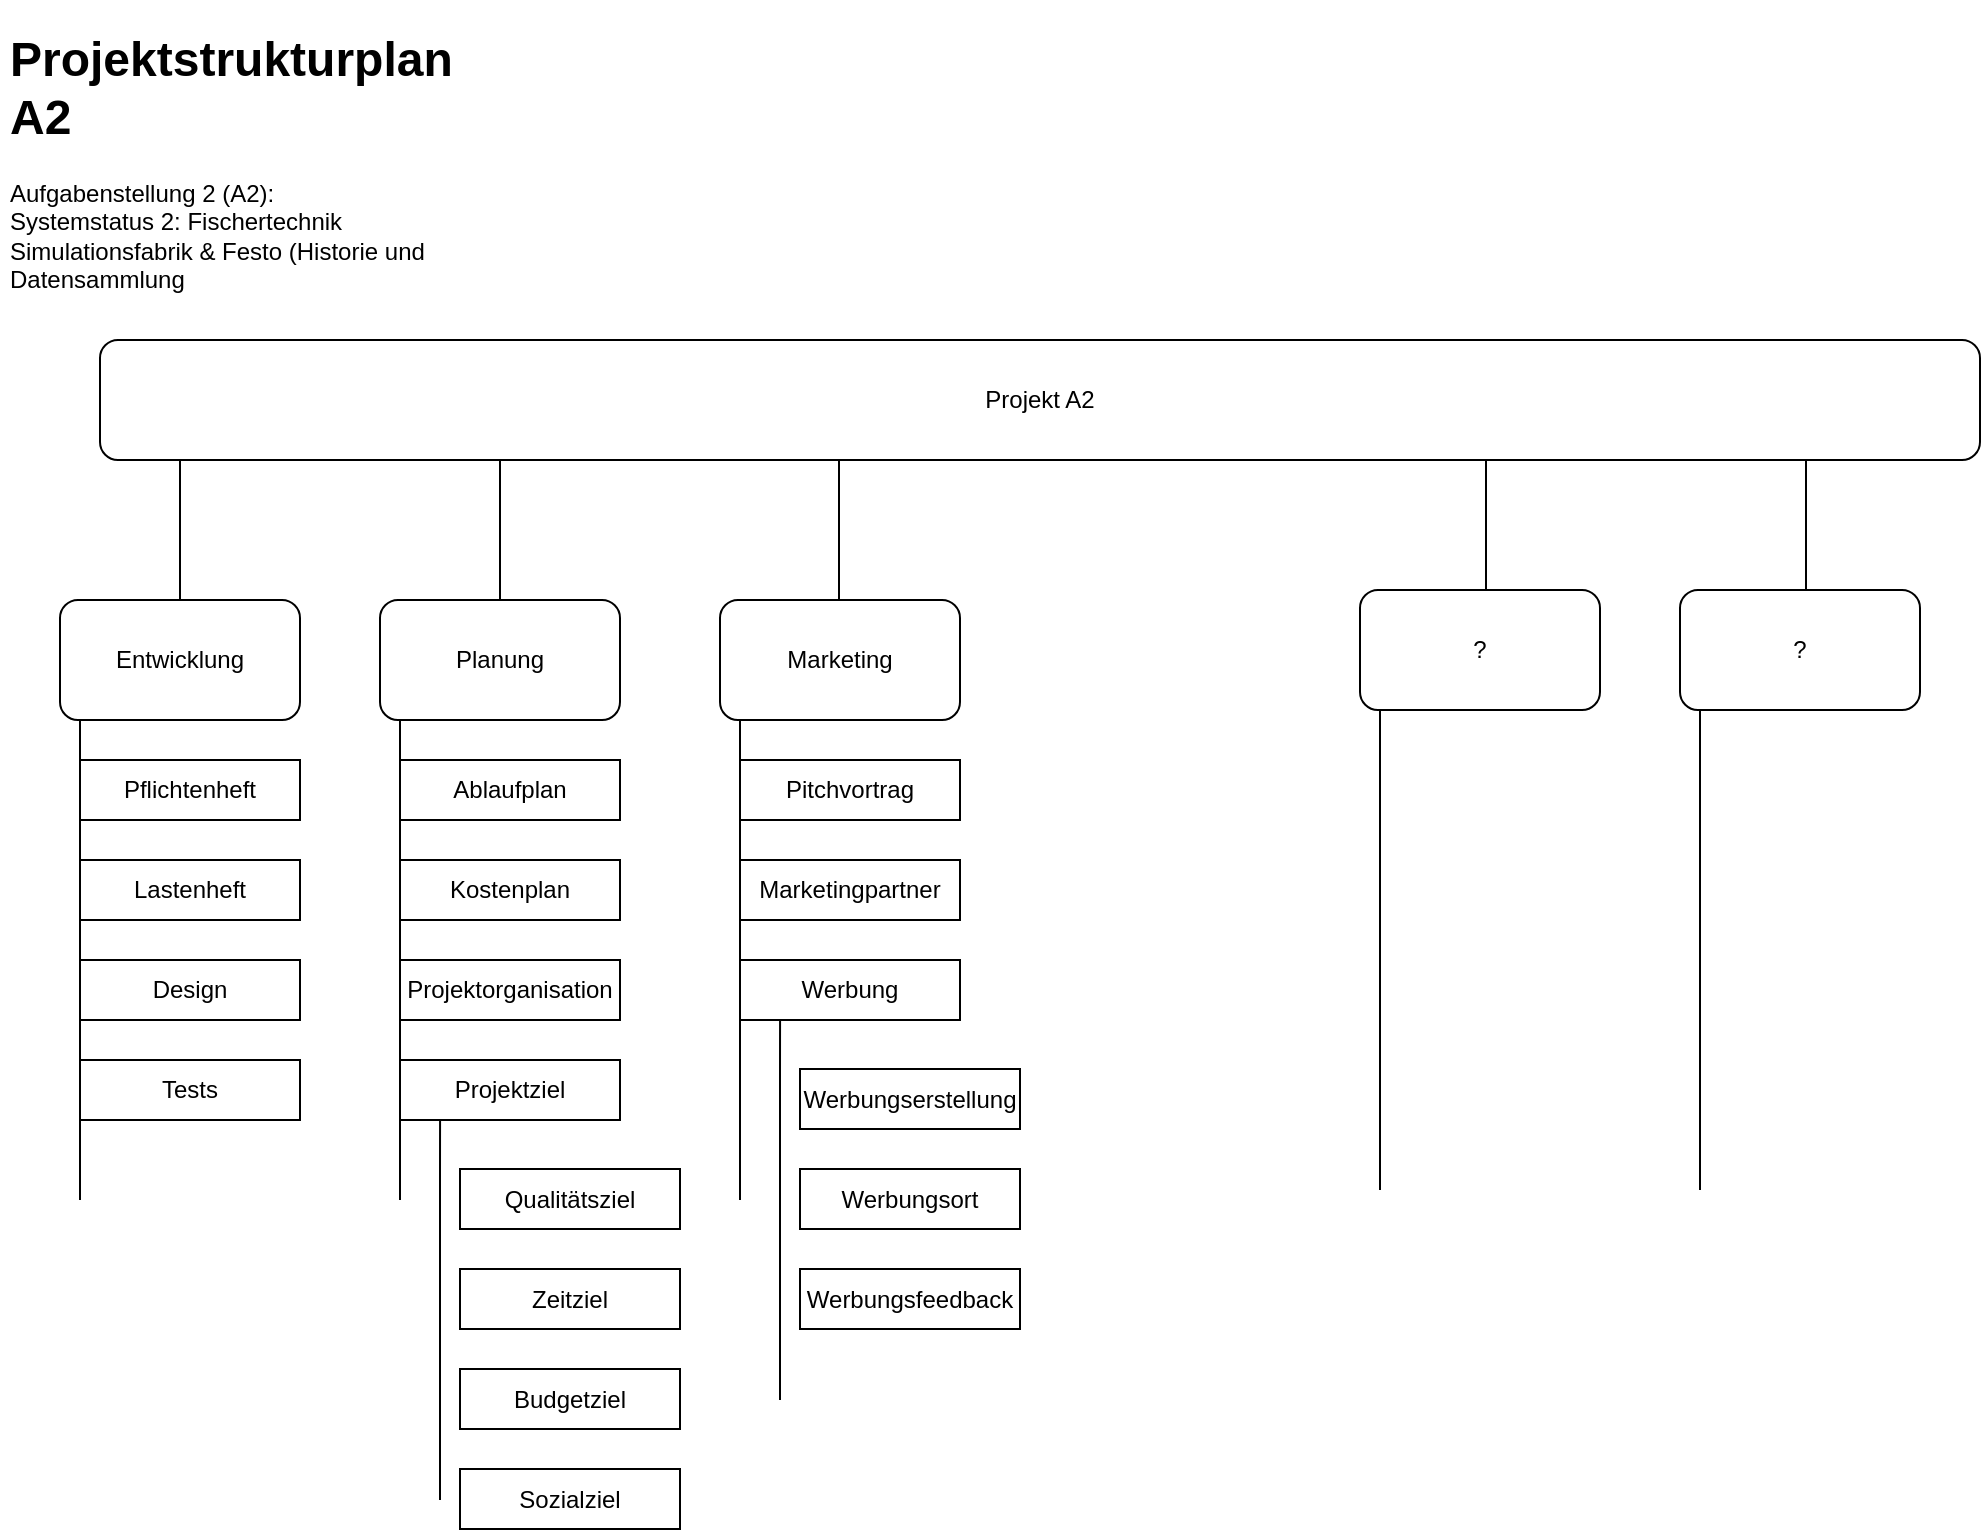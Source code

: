 <mxfile version="14.6.13" type="device"><diagram id="prtHgNgQTEPvFCAcTncT" name="Page-1"><mxGraphModel dx="1278" dy="948" grid="1" gridSize="10" guides="1" tooltips="1" connect="1" arrows="1" fold="1" page="1" pageScale="1" pageWidth="827" pageHeight="1169" math="0" shadow="0"><root><mxCell id="0"/><mxCell id="1" parent="0"/><mxCell id="kpeUDsSoEj6s4cKL5-xz-215" value="Projekt A2" style="rounded=1;whiteSpace=wrap;html=1;" vertex="1" parent="1"><mxGeometry x="80" y="170" width="940" height="60" as="geometry"/></mxCell><mxCell id="kpeUDsSoEj6s4cKL5-xz-219" value="&lt;h1&gt;Projektstrukturplan A2&lt;/h1&gt;&lt;p&gt;Aufgabenstellung 2 (A2):&amp;nbsp;&lt;br&gt;Systemstatus 2: Fischertechnik Simulationsfabrik &amp;amp; Festo (Historie und Datensammlung&lt;/p&gt;&lt;p&gt;&lt;br&gt;&lt;/p&gt;" style="text;html=1;strokeColor=none;fillColor=none;spacing=5;spacingTop=-20;whiteSpace=wrap;overflow=hidden;rounded=0;" vertex="1" parent="1"><mxGeometry x="30" y="10" width="250" height="140" as="geometry"/></mxCell><mxCell id="kpeUDsSoEj6s4cKL5-xz-221" value="" style="endArrow=none;html=1;" edge="1" parent="1"><mxGeometry width="50" height="50" relative="1" as="geometry"><mxPoint x="120" y="300" as="sourcePoint"/><mxPoint x="120" y="230" as="targetPoint"/><Array as="points"><mxPoint x="120" y="270"/></Array></mxGeometry></mxCell><mxCell id="kpeUDsSoEj6s4cKL5-xz-222" value="Entwicklung&lt;br&gt;" style="rounded=1;whiteSpace=wrap;html=1;" vertex="1" parent="1"><mxGeometry x="60" y="300" width="120" height="60" as="geometry"/></mxCell><mxCell id="kpeUDsSoEj6s4cKL5-xz-223" value="" style="endArrow=none;html=1;" edge="1" parent="1"><mxGeometry width="50" height="50" relative="1" as="geometry"><mxPoint x="280" y="300" as="sourcePoint"/><mxPoint x="280" y="230" as="targetPoint"/><Array as="points"><mxPoint x="280" y="270"/></Array></mxGeometry></mxCell><mxCell id="kpeUDsSoEj6s4cKL5-xz-224" value="" style="endArrow=none;html=1;" edge="1" parent="1"><mxGeometry width="50" height="50" relative="1" as="geometry"><mxPoint x="449.5" y="300" as="sourcePoint"/><mxPoint x="449.5" y="230" as="targetPoint"/><Array as="points"><mxPoint x="449.5" y="270"/></Array></mxGeometry></mxCell><mxCell id="kpeUDsSoEj6s4cKL5-xz-225" value="" style="endArrow=none;html=1;" edge="1" parent="1"><mxGeometry width="50" height="50" relative="1" as="geometry"><mxPoint x="773" y="300" as="sourcePoint"/><mxPoint x="773" y="230" as="targetPoint"/><Array as="points"><mxPoint x="773" y="270"/></Array></mxGeometry></mxCell><mxCell id="kpeUDsSoEj6s4cKL5-xz-227" value="" style="endArrow=none;html=1;" edge="1" parent="1"><mxGeometry width="50" height="50" relative="1" as="geometry"><mxPoint x="933" y="300" as="sourcePoint"/><mxPoint x="933" y="230" as="targetPoint"/><Array as="points"><mxPoint x="933" y="270"/></Array></mxGeometry></mxCell><mxCell id="kpeUDsSoEj6s4cKL5-xz-228" value="Planung" style="rounded=1;whiteSpace=wrap;html=1;" vertex="1" parent="1"><mxGeometry x="220" y="300" width="120" height="60" as="geometry"/></mxCell><mxCell id="kpeUDsSoEj6s4cKL5-xz-229" value="Marketing" style="rounded=1;whiteSpace=wrap;html=1;" vertex="1" parent="1"><mxGeometry x="390" y="300" width="120" height="60" as="geometry"/></mxCell><mxCell id="kpeUDsSoEj6s4cKL5-xz-230" value="?" style="rounded=1;whiteSpace=wrap;html=1;" vertex="1" parent="1"><mxGeometry x="710" y="295" width="120" height="60" as="geometry"/></mxCell><mxCell id="kpeUDsSoEj6s4cKL5-xz-231" value="?" style="rounded=1;whiteSpace=wrap;html=1;" vertex="1" parent="1"><mxGeometry x="870" y="295" width="120" height="60" as="geometry"/></mxCell><mxCell id="kpeUDsSoEj6s4cKL5-xz-237" value="" style="endArrow=none;html=1;" edge="1" parent="1"><mxGeometry width="50" height="50" relative="1" as="geometry"><mxPoint x="70" y="600" as="sourcePoint"/><mxPoint x="70" y="360" as="targetPoint"/></mxGeometry></mxCell><mxCell id="kpeUDsSoEj6s4cKL5-xz-238" value="" style="endArrow=none;html=1;" edge="1" parent="1"><mxGeometry width="50" height="50" relative="1" as="geometry"><mxPoint x="230" y="600" as="sourcePoint"/><mxPoint x="230" y="360" as="targetPoint"/></mxGeometry></mxCell><mxCell id="kpeUDsSoEj6s4cKL5-xz-239" value="" style="endArrow=none;html=1;" edge="1" parent="1"><mxGeometry width="50" height="50" relative="1" as="geometry"><mxPoint x="400" y="600" as="sourcePoint"/><mxPoint x="400" y="360" as="targetPoint"/></mxGeometry></mxCell><mxCell id="kpeUDsSoEj6s4cKL5-xz-240" value="" style="endArrow=none;html=1;" edge="1" parent="1"><mxGeometry width="50" height="50" relative="1" as="geometry"><mxPoint x="720" y="595" as="sourcePoint"/><mxPoint x="720" y="355" as="targetPoint"/></mxGeometry></mxCell><mxCell id="kpeUDsSoEj6s4cKL5-xz-241" value="" style="endArrow=none;html=1;" edge="1" parent="1"><mxGeometry width="50" height="50" relative="1" as="geometry"><mxPoint x="880" y="595" as="sourcePoint"/><mxPoint x="880" y="355" as="targetPoint"/></mxGeometry></mxCell><mxCell id="kpeUDsSoEj6s4cKL5-xz-242" value="Pflichtenheft" style="rounded=0;whiteSpace=wrap;html=1;" vertex="1" parent="1"><mxGeometry x="70" y="380" width="110" height="30" as="geometry"/></mxCell><mxCell id="kpeUDsSoEj6s4cKL5-xz-244" value="Lastenheft" style="rounded=0;whiteSpace=wrap;html=1;" vertex="1" parent="1"><mxGeometry x="70" y="430" width="110" height="30" as="geometry"/></mxCell><mxCell id="kpeUDsSoEj6s4cKL5-xz-245" value="Design" style="rounded=0;whiteSpace=wrap;html=1;" vertex="1" parent="1"><mxGeometry x="70" y="480" width="110" height="30" as="geometry"/></mxCell><mxCell id="kpeUDsSoEj6s4cKL5-xz-246" value="Tests" style="rounded=0;whiteSpace=wrap;html=1;" vertex="1" parent="1"><mxGeometry x="70" y="530" width="110" height="30" as="geometry"/></mxCell><mxCell id="kpeUDsSoEj6s4cKL5-xz-247" value="Ablaufplan" style="rounded=0;whiteSpace=wrap;html=1;" vertex="1" parent="1"><mxGeometry x="230" y="380" width="110" height="30" as="geometry"/></mxCell><mxCell id="kpeUDsSoEj6s4cKL5-xz-248" value="Projektziel" style="rounded=0;whiteSpace=wrap;html=1;" vertex="1" parent="1"><mxGeometry x="230" y="530" width="110" height="30" as="geometry"/></mxCell><mxCell id="kpeUDsSoEj6s4cKL5-xz-249" value="Kostenplan" style="rounded=0;whiteSpace=wrap;html=1;" vertex="1" parent="1"><mxGeometry x="230" y="430" width="110" height="30" as="geometry"/></mxCell><mxCell id="kpeUDsSoEj6s4cKL5-xz-250" value="Projektorganisation" style="rounded=0;whiteSpace=wrap;html=1;" vertex="1" parent="1"><mxGeometry x="230" y="480" width="110" height="30" as="geometry"/></mxCell><mxCell id="kpeUDsSoEj6s4cKL5-xz-251" value="Pitchvortrag" style="rounded=0;whiteSpace=wrap;html=1;" vertex="1" parent="1"><mxGeometry x="400" y="380" width="110" height="30" as="geometry"/></mxCell><mxCell id="kpeUDsSoEj6s4cKL5-xz-252" value="" style="endArrow=none;html=1;entryX=0.364;entryY=1;entryDx=0;entryDy=0;entryPerimeter=0;" edge="1" parent="1"><mxGeometry width="50" height="50" relative="1" as="geometry"><mxPoint x="250" y="750" as="sourcePoint"/><mxPoint x="250.04" y="560" as="targetPoint"/><Array as="points"><mxPoint x="250" y="580"/></Array></mxGeometry></mxCell><mxCell id="kpeUDsSoEj6s4cKL5-xz-253" value="Qualitätsziel" style="rounded=0;whiteSpace=wrap;html=1;" vertex="1" parent="1"><mxGeometry x="260" y="584.5" width="110" height="30" as="geometry"/></mxCell><mxCell id="kpeUDsSoEj6s4cKL5-xz-254" value="Zeitziel" style="rounded=0;whiteSpace=wrap;html=1;" vertex="1" parent="1"><mxGeometry x="260" y="634.5" width="110" height="30" as="geometry"/></mxCell><mxCell id="kpeUDsSoEj6s4cKL5-xz-256" value="Budgetziel" style="rounded=0;whiteSpace=wrap;html=1;" vertex="1" parent="1"><mxGeometry x="260" y="684.5" width="110" height="30" as="geometry"/></mxCell><mxCell id="kpeUDsSoEj6s4cKL5-xz-257" value="Sozialziel" style="rounded=0;whiteSpace=wrap;html=1;" vertex="1" parent="1"><mxGeometry x="260" y="734.5" width="110" height="30" as="geometry"/></mxCell><mxCell id="kpeUDsSoEj6s4cKL5-xz-258" value="Marketingpartner" style="rounded=0;whiteSpace=wrap;html=1;" vertex="1" parent="1"><mxGeometry x="400" y="430" width="110" height="30" as="geometry"/></mxCell><mxCell id="kpeUDsSoEj6s4cKL5-xz-259" value="Werbung" style="rounded=0;whiteSpace=wrap;html=1;" vertex="1" parent="1"><mxGeometry x="400" y="480" width="110" height="30" as="geometry"/></mxCell><mxCell id="kpeUDsSoEj6s4cKL5-xz-260" value="" style="endArrow=none;html=1;entryX=0.364;entryY=1;entryDx=0;entryDy=0;entryPerimeter=0;" edge="1" parent="1"><mxGeometry width="50" height="50" relative="1" as="geometry"><mxPoint x="420" y="700" as="sourcePoint"/><mxPoint x="420.04" y="510" as="targetPoint"/><Array as="points"><mxPoint x="420" y="530"/></Array></mxGeometry></mxCell><mxCell id="kpeUDsSoEj6s4cKL5-xz-261" value="Werbungserstellung" style="rounded=0;whiteSpace=wrap;html=1;" vertex="1" parent="1"><mxGeometry x="430" y="534.5" width="110" height="30" as="geometry"/></mxCell><mxCell id="kpeUDsSoEj6s4cKL5-xz-262" value="Werbungsort" style="rounded=0;whiteSpace=wrap;html=1;" vertex="1" parent="1"><mxGeometry x="430" y="584.5" width="110" height="30" as="geometry"/></mxCell><mxCell id="kpeUDsSoEj6s4cKL5-xz-263" value="Werbungsfeedback" style="rounded=0;whiteSpace=wrap;html=1;" vertex="1" parent="1"><mxGeometry x="430" y="634.5" width="110" height="30" as="geometry"/></mxCell></root></mxGraphModel></diagram></mxfile>